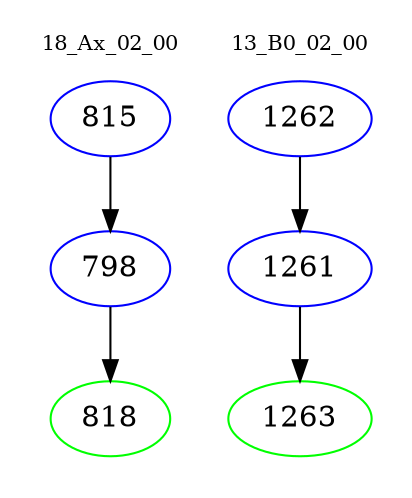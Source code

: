 digraph{
subgraph cluster_0 {
color = white
label = "18_Ax_02_00";
fontsize=10;
T0_815 [label="815", color="blue"]
T0_815 -> T0_798 [color="black"]
T0_798 [label="798", color="blue"]
T0_798 -> T0_818 [color="black"]
T0_818 [label="818", color="green"]
}
subgraph cluster_1 {
color = white
label = "13_B0_02_00";
fontsize=10;
T1_1262 [label="1262", color="blue"]
T1_1262 -> T1_1261 [color="black"]
T1_1261 [label="1261", color="blue"]
T1_1261 -> T1_1263 [color="black"]
T1_1263 [label="1263", color="green"]
}
}
